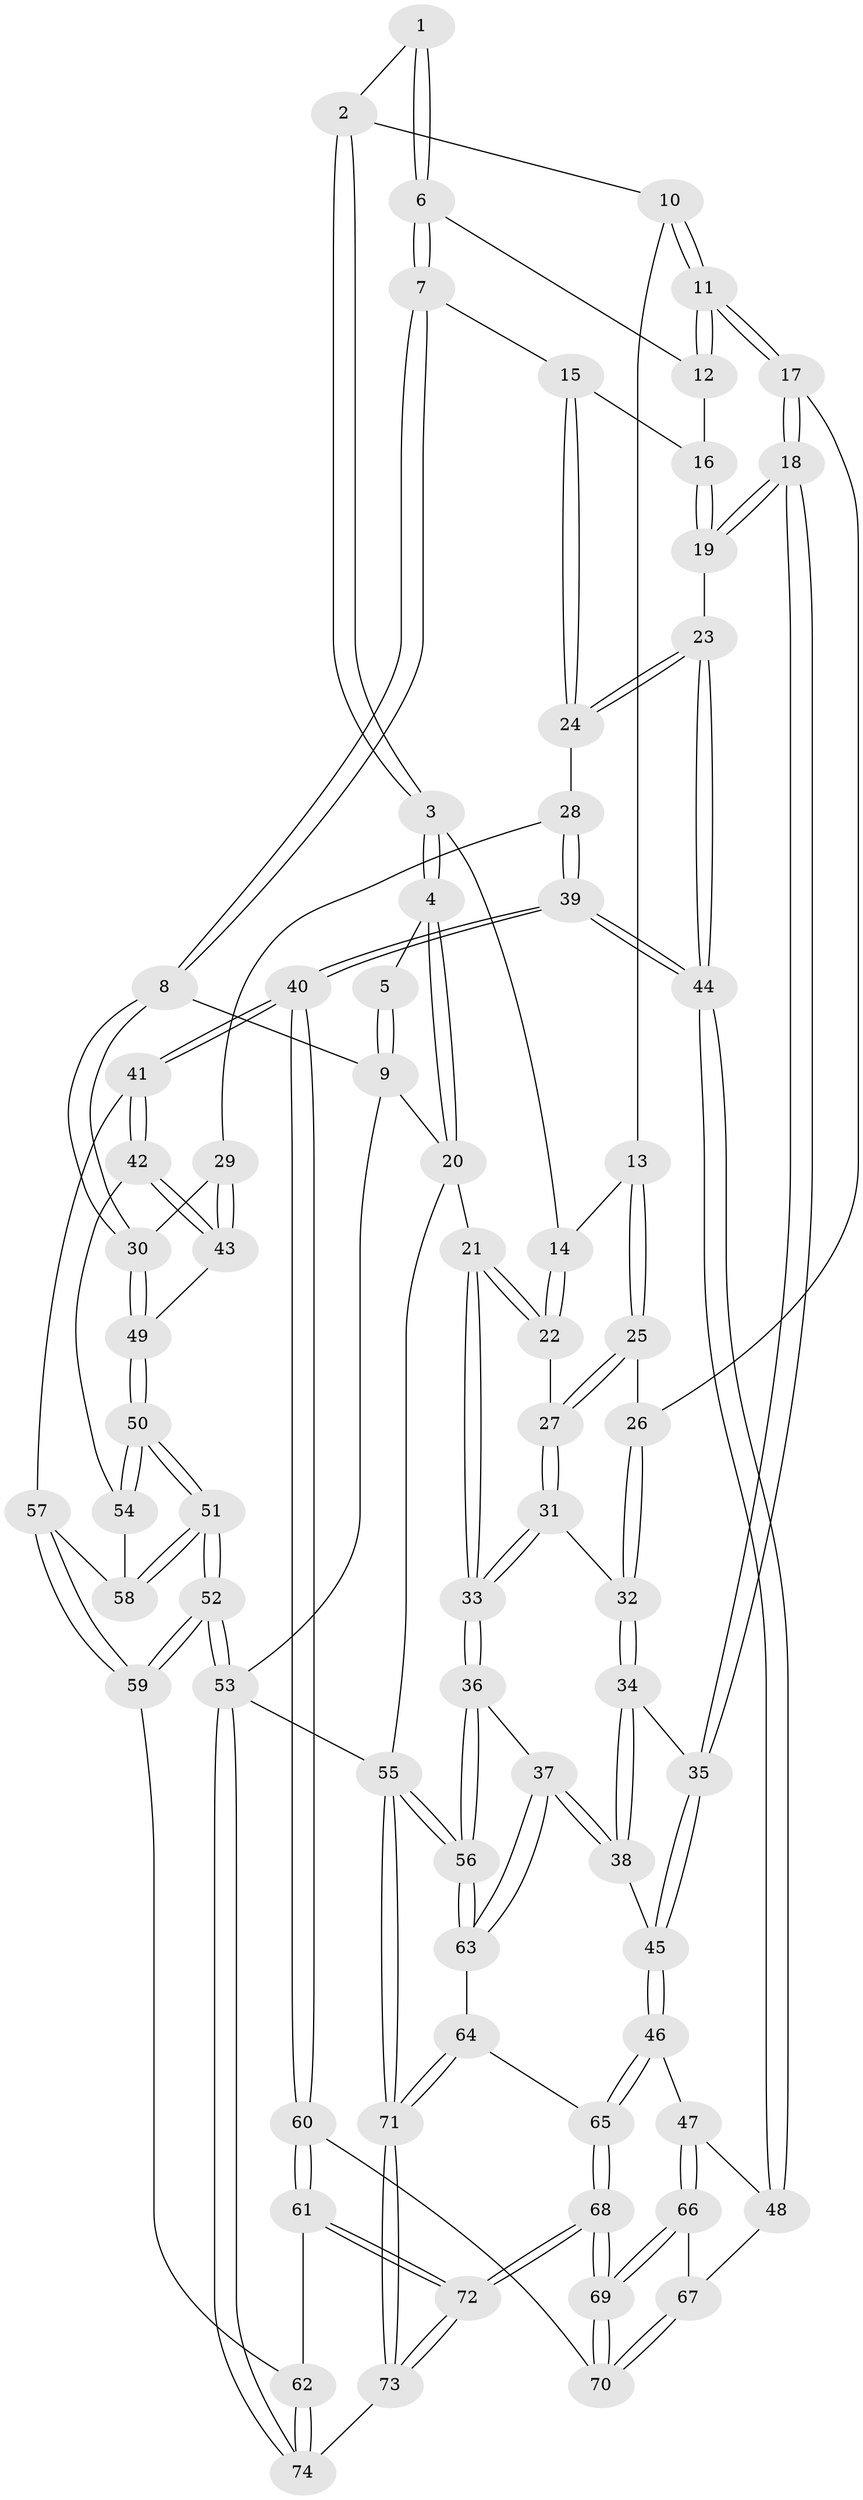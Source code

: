 // coarse degree distribution, {3: 0.20930232558139536, 4: 0.3023255813953488, 6: 0.23255813953488372, 5: 0.2558139534883721}
// Generated by graph-tools (version 1.1) at 2025/52/02/27/25 19:52:39]
// undirected, 74 vertices, 182 edges
graph export_dot {
graph [start="1"]
  node [color=gray90,style=filled];
  1 [pos="+0.5399208438216265+0.0011989250862353847"];
  2 [pos="+0.6008879935375282+0.05723068029120112"];
  3 [pos="+0.9035477400231398+0"];
  4 [pos="+1+0"];
  5 [pos="+0.5152031012429152+0"];
  6 [pos="+0.4902829066255575+0.08243950140384279"];
  7 [pos="+0.15271500081005646+0.04814338760653349"];
  8 [pos="+0+0"];
  9 [pos="+0+0"];
  10 [pos="+0.6235205007008179+0.09580230570732719"];
  11 [pos="+0.5519802110779594+0.233586979297596"];
  12 [pos="+0.48888733063875306+0.09200759282748355"];
  13 [pos="+0.7538976822465355+0.15851057372834215"];
  14 [pos="+0.7809627245488939+0.13899153457100308"];
  15 [pos="+0.23518462858079142+0.10540458697553057"];
  16 [pos="+0.403492529388357+0.17304427742120015"];
  17 [pos="+0.5533311482907383+0.2838885354915223"];
  18 [pos="+0.510345447605999+0.3394960361475252"];
  19 [pos="+0.48572589143719863+0.33870573156242534"];
  20 [pos="+1+0"];
  21 [pos="+1+0.3752315101341399"];
  22 [pos="+0.8999508301031548+0.2799209851410766"];
  23 [pos="+0.460258832936938+0.347395696448534"];
  24 [pos="+0.3965185759679276+0.3434759829449186"];
  25 [pos="+0.7415641592326693+0.1853020340808158"];
  26 [pos="+0.6843530308563422+0.24370554461455238"];
  27 [pos="+0.8069035397856338+0.29619907502637516"];
  28 [pos="+0.28236755364383753+0.3732780482722451"];
  29 [pos="+0.24793627127951956+0.3647399794649811"];
  30 [pos="+0+0.11089063216677905"];
  31 [pos="+0.7711468662940476+0.38358007649629255"];
  32 [pos="+0.760547162603051+0.3856293949830741"];
  33 [pos="+1+0.4836816960990682"];
  34 [pos="+0.738154506047832+0.40469223289770473"];
  35 [pos="+0.5481145852360786+0.39026557004146606"];
  36 [pos="+1+0.49468002595134913"];
  37 [pos="+0.8158013599637514+0.6449851552182859"];
  38 [pos="+0.7285650328166131+0.6059778630634038"];
  39 [pos="+0.32566431241807414+0.640951757492421"];
  40 [pos="+0.31504903378845556+0.6479936093246199"];
  41 [pos="+0.23046790847006932+0.6037656925499406"];
  42 [pos="+0.2141317329434889+0.5818371014415956"];
  43 [pos="+0.19047030954592511+0.5276938061664854"];
  44 [pos="+0.33645418845684977+0.6375618355565922"];
  45 [pos="+0.5895107280288853+0.6046851541281156"];
  46 [pos="+0.5668897376761787+0.6245814529122278"];
  47 [pos="+0.5583483423915158+0.6279905945302515"];
  48 [pos="+0.4430667011008778+0.6413157708074432"];
  49 [pos="+0+0.2617603740790836"];
  50 [pos="+0+0.4295790793504093"];
  51 [pos="+0+0.7604461795662422"];
  52 [pos="+0+0.82395082504196"];
  53 [pos="+0+1"];
  54 [pos="+0.0009033618150445133+0.5334478455574877"];
  55 [pos="+1+1"];
  56 [pos="+1+1"];
  57 [pos="+0.09860810116248495+0.6423081421589272"];
  58 [pos="+0.09737678611103+0.6416794090727375"];
  59 [pos="+0.07253280422397193+0.8327745226392167"];
  60 [pos="+0.2717352057181709+0.8044057789877515"];
  61 [pos="+0.22680201879506254+0.871836297577194"];
  62 [pos="+0.22067647978916444+0.8778782376682033"];
  63 [pos="+0.8100157408620967+0.7708863088902632"];
  64 [pos="+0.7872570805166542+0.8089816600005073"];
  65 [pos="+0.65904629181127+0.8668494758909366"];
  66 [pos="+0.5260812219767366+0.7971364450148805"];
  67 [pos="+0.47008550459478177+0.7814439095494823"];
  68 [pos="+0.5866545063053012+0.9567017511137239"];
  69 [pos="+0.5416648811281259+0.8947086892695526"];
  70 [pos="+0.4346348464146431+0.8326099448022325"];
  71 [pos="+1+1"];
  72 [pos="+0.5837185251286174+0.9767641070031156"];
  73 [pos="+0.6029213638832871+1"];
  74 [pos="+0.23812279697194408+1"];
  1 -- 2;
  1 -- 6;
  1 -- 6;
  2 -- 3;
  2 -- 3;
  2 -- 10;
  3 -- 4;
  3 -- 4;
  3 -- 14;
  4 -- 5;
  4 -- 20;
  4 -- 20;
  5 -- 9;
  5 -- 9;
  6 -- 7;
  6 -- 7;
  6 -- 12;
  7 -- 8;
  7 -- 8;
  7 -- 15;
  8 -- 9;
  8 -- 30;
  8 -- 30;
  9 -- 20;
  9 -- 53;
  10 -- 11;
  10 -- 11;
  10 -- 13;
  11 -- 12;
  11 -- 12;
  11 -- 17;
  11 -- 17;
  12 -- 16;
  13 -- 14;
  13 -- 25;
  13 -- 25;
  14 -- 22;
  14 -- 22;
  15 -- 16;
  15 -- 24;
  15 -- 24;
  16 -- 19;
  16 -- 19;
  17 -- 18;
  17 -- 18;
  17 -- 26;
  18 -- 19;
  18 -- 19;
  18 -- 35;
  18 -- 35;
  19 -- 23;
  20 -- 21;
  20 -- 55;
  21 -- 22;
  21 -- 22;
  21 -- 33;
  21 -- 33;
  22 -- 27;
  23 -- 24;
  23 -- 24;
  23 -- 44;
  23 -- 44;
  24 -- 28;
  25 -- 26;
  25 -- 27;
  25 -- 27;
  26 -- 32;
  26 -- 32;
  27 -- 31;
  27 -- 31;
  28 -- 29;
  28 -- 39;
  28 -- 39;
  29 -- 30;
  29 -- 43;
  29 -- 43;
  30 -- 49;
  30 -- 49;
  31 -- 32;
  31 -- 33;
  31 -- 33;
  32 -- 34;
  32 -- 34;
  33 -- 36;
  33 -- 36;
  34 -- 35;
  34 -- 38;
  34 -- 38;
  35 -- 45;
  35 -- 45;
  36 -- 37;
  36 -- 56;
  36 -- 56;
  37 -- 38;
  37 -- 38;
  37 -- 63;
  37 -- 63;
  38 -- 45;
  39 -- 40;
  39 -- 40;
  39 -- 44;
  39 -- 44;
  40 -- 41;
  40 -- 41;
  40 -- 60;
  40 -- 60;
  41 -- 42;
  41 -- 42;
  41 -- 57;
  42 -- 43;
  42 -- 43;
  42 -- 54;
  43 -- 49;
  44 -- 48;
  44 -- 48;
  45 -- 46;
  45 -- 46;
  46 -- 47;
  46 -- 65;
  46 -- 65;
  47 -- 48;
  47 -- 66;
  47 -- 66;
  48 -- 67;
  49 -- 50;
  49 -- 50;
  50 -- 51;
  50 -- 51;
  50 -- 54;
  50 -- 54;
  51 -- 52;
  51 -- 52;
  51 -- 58;
  51 -- 58;
  52 -- 53;
  52 -- 53;
  52 -- 59;
  52 -- 59;
  53 -- 74;
  53 -- 74;
  53 -- 55;
  54 -- 58;
  55 -- 56;
  55 -- 56;
  55 -- 71;
  55 -- 71;
  56 -- 63;
  56 -- 63;
  57 -- 58;
  57 -- 59;
  57 -- 59;
  59 -- 62;
  60 -- 61;
  60 -- 61;
  60 -- 70;
  61 -- 62;
  61 -- 72;
  61 -- 72;
  62 -- 74;
  62 -- 74;
  63 -- 64;
  64 -- 65;
  64 -- 71;
  64 -- 71;
  65 -- 68;
  65 -- 68;
  66 -- 67;
  66 -- 69;
  66 -- 69;
  67 -- 70;
  67 -- 70;
  68 -- 69;
  68 -- 69;
  68 -- 72;
  68 -- 72;
  69 -- 70;
  69 -- 70;
  71 -- 73;
  71 -- 73;
  72 -- 73;
  72 -- 73;
  73 -- 74;
}
